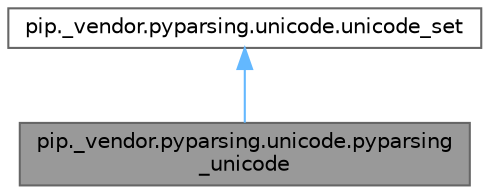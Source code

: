 digraph "pip._vendor.pyparsing.unicode.pyparsing_unicode"
{
 // LATEX_PDF_SIZE
  bgcolor="transparent";
  edge [fontname=Helvetica,fontsize=10,labelfontname=Helvetica,labelfontsize=10];
  node [fontname=Helvetica,fontsize=10,shape=box,height=0.2,width=0.4];
  Node1 [id="Node000001",label="pip._vendor.pyparsing.unicode.pyparsing\l_unicode",height=0.2,width=0.4,color="gray40", fillcolor="grey60", style="filled", fontcolor="black",tooltip=" "];
  Node2 -> Node1 [id="edge2_Node000001_Node000002",dir="back",color="steelblue1",style="solid",tooltip=" "];
  Node2 [id="Node000002",label="pip._vendor.pyparsing.unicode.unicode_set",height=0.2,width=0.4,color="gray40", fillcolor="white", style="filled",URL="$df/dab/classpip_1_1__vendor_1_1pyparsing_1_1unicode_1_1unicode__set.html",tooltip=" "];
}
